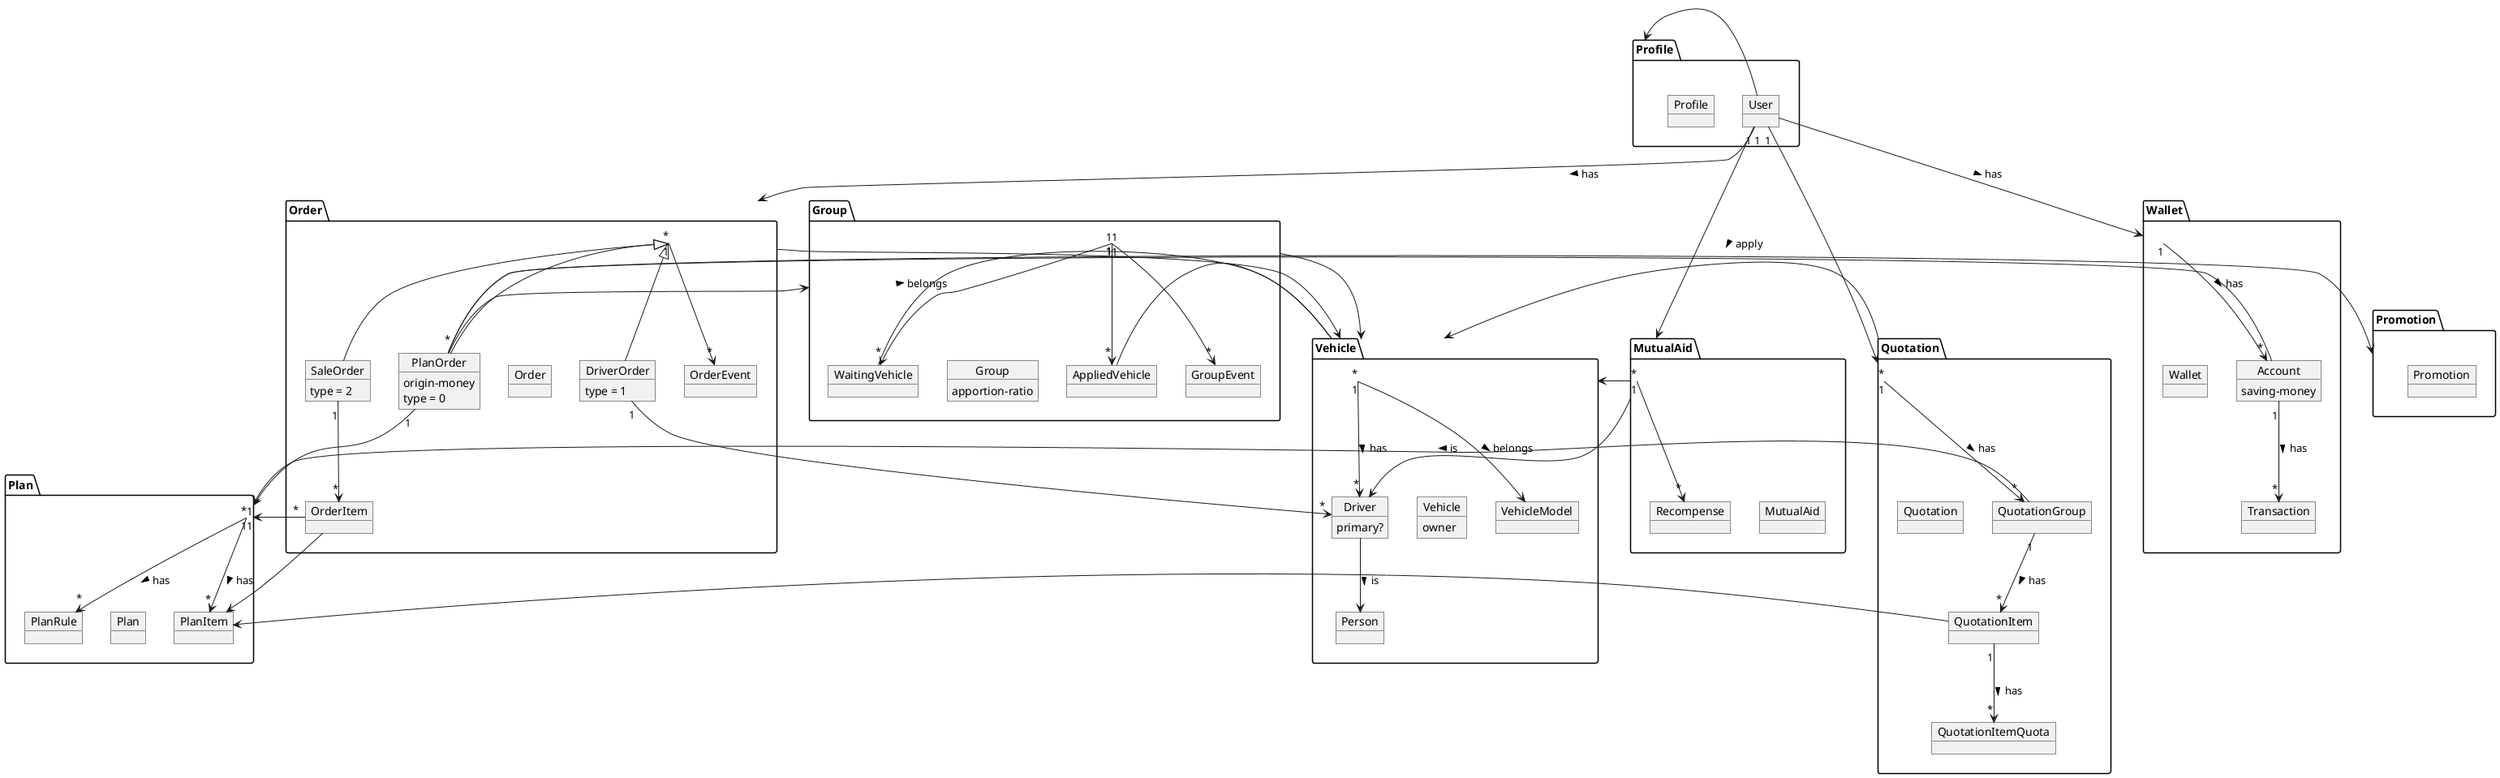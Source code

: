 @startuml
package Profile {
  object User
  object Profile
}
package Group {
  object Group {
    apportion-ratio
  }
  object GroupEvent
  object AppliedVehicle
  object WaitingVehicle
}
package Plan {
  object Plan
  object PlanItem
  object PlanRule
}
package Vehicle {
  object Person
  object Driver {
    primary?
  }
  object Vehicle {
    owner
  }
  object VehicleModel
}
package MutualAid {
  object MutualAid
  object Recompense
}
package Wallet {
  object Wallet
  object Transaction
  object Account {
    saving-money
  }
}
package Order {
  object Order
  object PlanOrder {
    origin-money
    type = 0
  }
  object SaleOrder {
    type = 2
  }
  object DriverOrder {
    type = 1
  }
  object OrderItem
  object OrderEvent
}
package Quotation {
  object Quotation
  object QuotationGroup
  object QuotationItem
  object QuotationItemQuota
}
package Promotion {
  object Promotion
}

User -> Profile

Order <|-- PlanOrder
Order <|-- SaleOrder
Order <|-- DriverOrder
Order "1" --> "*" OrderEvent

User "1" --> "*" Order : has >
User "1" --> "*" Quotation

User --> Wallet : has >

Order -> Vehicle
Group "1" <- "*" PlanOrder : belongs <
Group "1" --> "*" Vehicle
Group "1" --> "*" WaitingVehicle
Group "1" --> "*" AppliedVehicle
WaitingVehicle - Vehicle
AppliedVehicle - Vehicle

PlanOrder "1" --> "*" Plan
OrderItem "*" --> "1" Plan

SaleOrder "1" --> "*" OrderItem

PlanOrder -> Promotion

PlanItem <- OrderItem

DriverOrder "1" -> "*" Driver

User "1" --> "*" MutualAid : apply >

Plan "1" --> "*" PlanItem : has >
Plan "1" --> "*" PlanRule : has >

VehicleModel <-- Vehicle : belongs <
Vehicle "1" --> "*" Driver : has >

Wallet "1" --> "*" Account : has >
Account "1" --> "*" Transaction : has >
PlanOrder - Account

MutualAid -> Driver
MutualAid -> Vehicle
MutualAid "1" --> "*" Recompense

Quotation "1" --> "*" QuotationGroup : has >
QuotationGroup -> Plan : is >
QuotationGroup "1" --> "*" QuotationItem : has >
QuotationItem "1" --> "*" QuotationItemQuota : has >

PlanItem <- QuotationItem

Quotation -> Vehicle

Driver --> Person : is >

Group "1" --> "*" GroupEvent

@enduml
